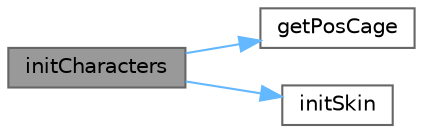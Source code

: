 digraph "initCharacters"
{
 // LATEX_PDF_SIZE
  bgcolor="transparent";
  edge [fontname=Helvetica,fontsize=10,labelfontname=Helvetica,labelfontsize=10];
  node [fontname=Helvetica,fontsize=10,shape=box,height=0.2,width=0.4];
  rankdir="LR";
  Node1 [label="initCharacters",height=0.2,width=0.4,color="gray40", fillcolor="grey60", style="filled", fontcolor="black",tooltip="Initialize the characters for the game."];
  Node1 -> Node2 [color="steelblue1",style="solid"];
  Node2 [label="getPosCage",height=0.2,width=0.4,color="grey40", fillcolor="white", style="filled",URL="$general_8cpp.html#a04e932e5accda172d1f2536bda6c8513",tooltip=" "];
  Node1 -> Node3 [color="steelblue1",style="solid"];
  Node3 [label="initSkin",height=0.2,width=0.4,color="grey40", fillcolor="white", style="filled",URL="$initialization_8cpp.html#a363165128bfdd45f99153a6d13aaf0a9",tooltip=" "];
}
